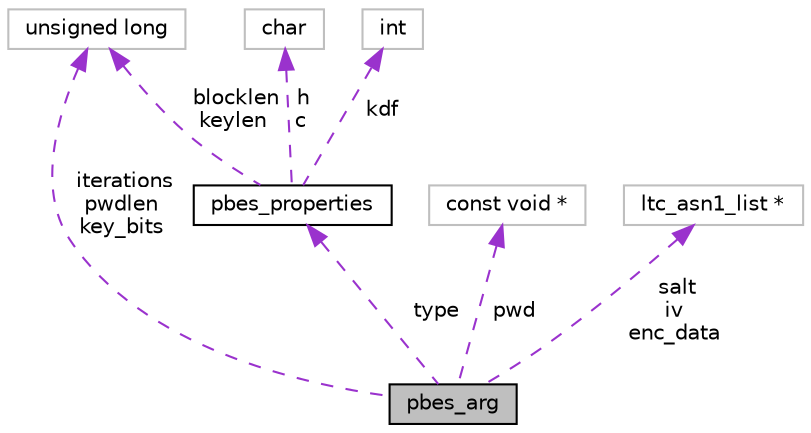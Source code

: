 digraph "pbes_arg"
{
 // LATEX_PDF_SIZE
  edge [fontname="Helvetica",fontsize="10",labelfontname="Helvetica",labelfontsize="10"];
  node [fontname="Helvetica",fontsize="10",shape=record];
  Node1 [label="pbes_arg",height=0.2,width=0.4,color="black", fillcolor="grey75", style="filled", fontcolor="black",tooltip=" "];
  Node2 -> Node1 [dir="back",color="darkorchid3",fontsize="10",style="dashed",label=" iterations\npwdlen\nkey_bits" ,fontname="Helvetica"];
  Node2 [label="unsigned long",height=0.2,width=0.4,color="grey75", fillcolor="white", style="filled",tooltip=" "];
  Node3 -> Node1 [dir="back",color="darkorchid3",fontsize="10",style="dashed",label=" pwd" ,fontname="Helvetica"];
  Node3 [label="const void *",height=0.2,width=0.4,color="grey75", fillcolor="white", style="filled",tooltip=" "];
  Node4 -> Node1 [dir="back",color="darkorchid3",fontsize="10",style="dashed",label=" salt\niv\nenc_data" ,fontname="Helvetica"];
  Node4 [label="ltc_asn1_list *",height=0.2,width=0.4,color="grey75", fillcolor="white", style="filled",tooltip=" "];
  Node5 -> Node1 [dir="back",color="darkorchid3",fontsize="10",style="dashed",label=" type" ,fontname="Helvetica"];
  Node5 [label="pbes_properties",height=0.2,width=0.4,color="black", fillcolor="white", style="filled",URL="$structpbes__properties.html",tooltip=" "];
  Node2 -> Node5 [dir="back",color="darkorchid3",fontsize="10",style="dashed",label=" blocklen\nkeylen" ,fontname="Helvetica"];
  Node6 -> Node5 [dir="back",color="darkorchid3",fontsize="10",style="dashed",label=" h\nc" ,fontname="Helvetica"];
  Node6 [label="char",height=0.2,width=0.4,color="grey75", fillcolor="white", style="filled",tooltip=" "];
  Node7 -> Node5 [dir="back",color="darkorchid3",fontsize="10",style="dashed",label=" kdf" ,fontname="Helvetica"];
  Node7 [label="int",height=0.2,width=0.4,color="grey75", fillcolor="white", style="filled",tooltip=" "];
}
